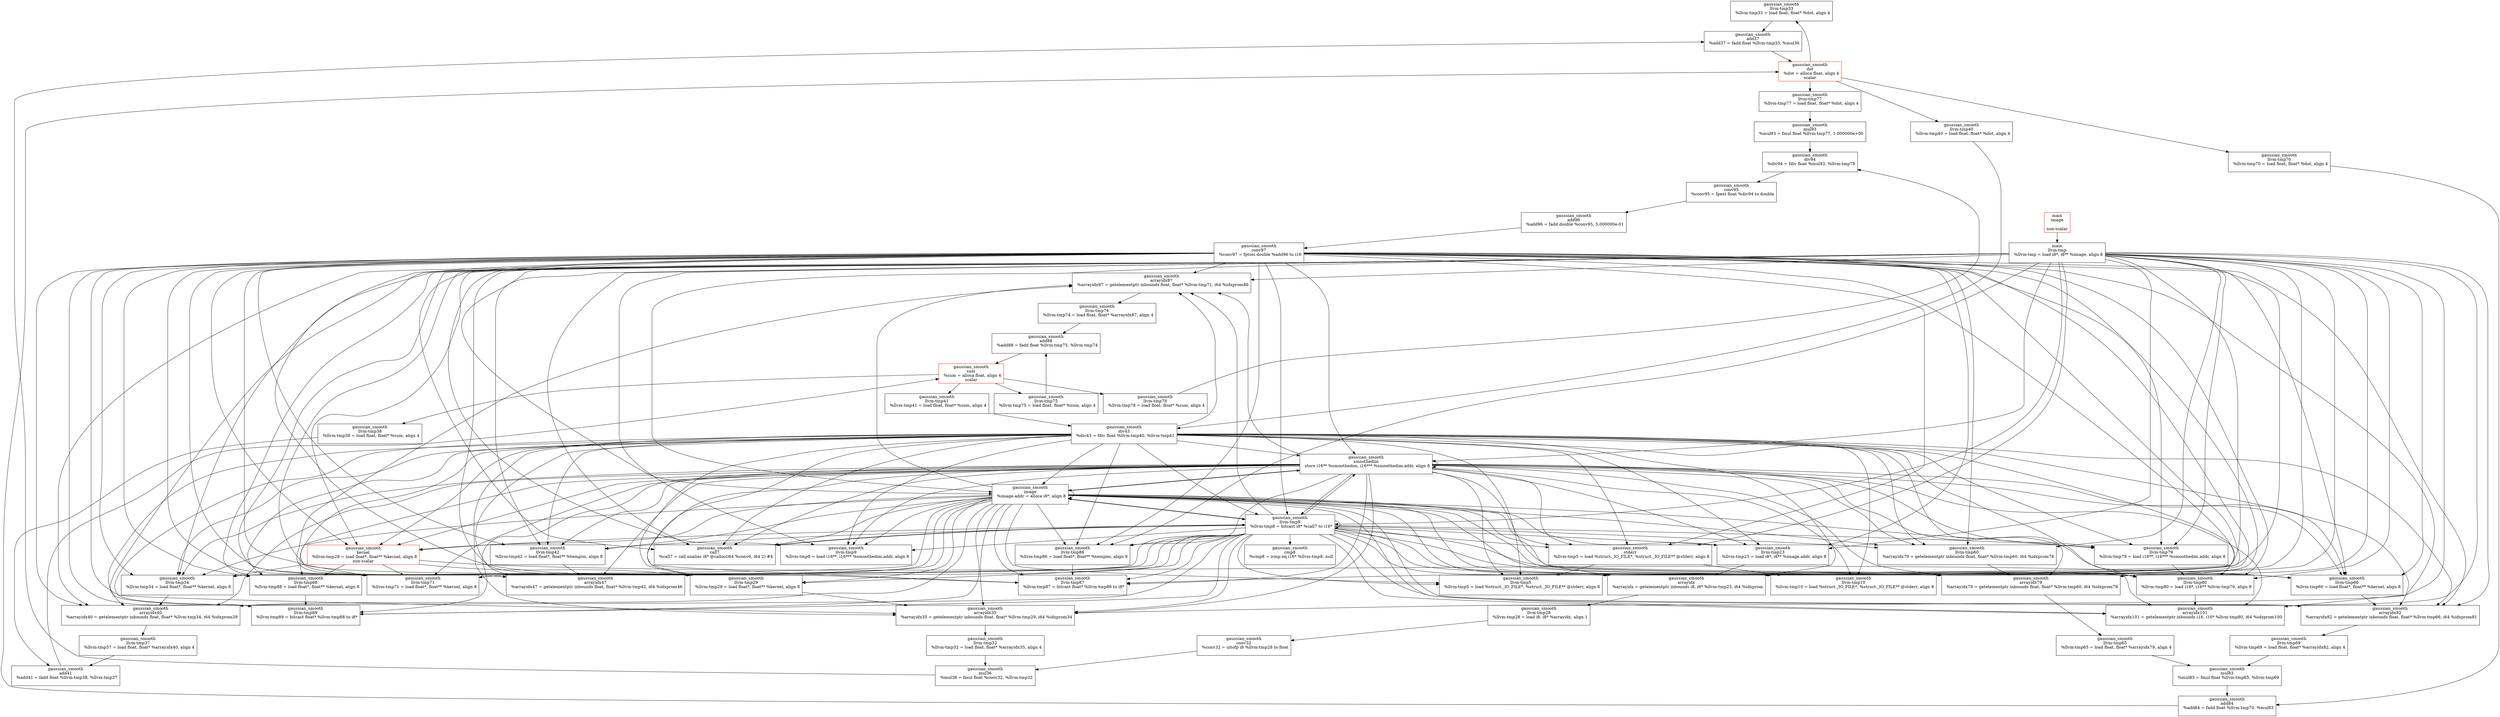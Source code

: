 digraph main_image {
 48 [shape=box, color=black label="gaussian_smooth
llvm-tmp33
  %llvm-tmp33 = load float, float* %dot, align 4

"];
 28 [shape=box, color=black label="gaussian_smooth
arrayidx101
  %arrayidx101 = getelementptr inbounds i16, i16* %llvm-tmp80, i64 %idxprom100

"];
 33 [shape=box, color=black label="gaussian_smooth
llvm-tmp32
  %llvm-tmp32 = load float, float* %arrayidx35, align 4

"];
 15 [shape=box, color=black label="gaussian_smooth
arrayidx35
  %arrayidx35 = getelementptr inbounds float, float* %llvm-tmp29, i64 %idxprom34

"];
 55 [shape=box, color=black label="gaussian_smooth
llvm-tmp38
  %llvm-tmp38 = load float, float* %sum, align 4

"];
 56 [shape=box, color=black label="gaussian_smooth
llvm-tmp41
  %llvm-tmp41 = load float, float* %sum, align 4

"];
 42 [shape=box, color=black label="gaussian_smooth
add88
  %add88 = fadd float %llvm-tmp75, %llvm-tmp74

"];
 57 [shape=box, color=black label="gaussian_smooth
llvm-tmp75
  %llvm-tmp75 = load float, float* %sum, align 4

"];
 21 [shape=box, color=black label="gaussian_smooth
arrayidx47
  %arrayidx47 = getelementptr inbounds float, float* %llvm-tmp42, i64 %idxprom46

"];
 45 [shape=box, color=black label="gaussian_smooth
add84
  %add84 = fadd float %llvm-tmp70, %mul83

"];
 41 [shape=box, color=black label="gaussian_smooth
mul83
  %mul83 = fmul float %llvm-tmp65, %llvm-tmp69

"];
 35 [shape=box, color=black label="gaussian_smooth
llvm-tmp65
  %llvm-tmp65 = load float, float* %arrayidx79, align 4

"];
 17 [shape=box, color=black label="gaussian_smooth
arrayidx79
  %arrayidx79 = getelementptr inbounds float, float* %llvm-tmp60, i64 %idxprom78

"];
 36 [shape=box, color=black label="gaussian_smooth
llvm-tmp69
  %llvm-tmp69 = load float, float* %arrayidx82, align 4

"];
 23 [shape=box, color=black label="gaussian_smooth
arrayidx82
  %arrayidx82 = getelementptr inbounds float, float* %llvm-tmp66, i64 %idxprom81

"];
 37 [shape=box, color=black label="gaussian_smooth
llvm-tmp74
  %llvm-tmp74 = load float, float* %arrayidx87, align 4

"];
 25 [shape=box, color=black label="gaussian_smooth
arrayidx87
  %arrayidx87 = getelementptr inbounds float, float* %llvm-tmp71, i64 %idxprom86

"];
 43 [shape=box, color=black label="gaussian_smooth
cmp8
  %cmp8 = icmp eq i16* %llvm-tmp8, null

"];
 14 [shape=box, color=black label="gaussian_smooth
llvm-tmp29
  %llvm-tmp29 = load float*, float** %kernel, align 8

"];
 16 [shape=box, color=black label="gaussian_smooth
llvm-tmp34
  %llvm-tmp34 = load float*, float** %kernel, align 8

"];
 22 [shape=box, color=black label="gaussian_smooth
llvm-tmp66
  %llvm-tmp66 = load float*, float** %kernel, align 8

"];
 24 [shape=box, color=black label="gaussian_smooth
llvm-tmp71
  %llvm-tmp71 = load float*, float** %kernel, align 8

"];
 31 [shape=box, color=black label="gaussian_smooth
llvm-tmp89
  %llvm-tmp89 = bitcast float* %llvm-tmp88 to i8*

"];
 30 [shape=box, color=black label="gaussian_smooth
llvm-tmp88
  %llvm-tmp88 = load float*, float** %kernel, align 8

"];
 13 [shape=box, color=red label="gaussian_smooth
kernel
  %llvm-tmp29 = load float*, float** %kernel, align 8
non-scalar
"];
 9 [shape=box, color=black label="gaussian_smooth
llvm-tmp10
  %llvm-tmp10 = load %struct._IO_FILE*, %struct._IO_FILE** @stderr, align 8

"];
 11 [shape=box, color=black label="gaussian_smooth
llvm-tmp23
  %llvm-tmp23 = load i8*, i8** %image.addr, align 8

"];
 20 [shape=box, color=black label="gaussian_smooth
llvm-tmp42
  %llvm-tmp42 = load float*, float** %tempim, align 8

"];
 5 [shape=box, color=black label="gaussian_smooth
llvm-tmp5
  %llvm-tmp5 = load %struct._IO_FILE*, %struct._IO_FILE** @stderr, align 8

"];
 18 [shape=box, color=black label="gaussian_smooth
llvm-tmp60
  %arrayidx79 = getelementptr inbounds float, float* %llvm-tmp60, i64 %idxprom78

"];
 27 [shape=box, color=black label="gaussian_smooth
llvm-tmp80
  %llvm-tmp80 = load i16*, i16** %llvm-tmp79, align 8

"];
 26 [shape=box, color=black label="gaussian_smooth
llvm-tmp79
  %llvm-tmp79 = load i16**, i16*** %smoothedim.addr, align 8

"];
 29 [shape=box, color=black label="gaussian_smooth
llvm-tmp87
  %llvm-tmp87 = bitcast float* %llvm-tmp86 to i8*

"];
 10 [shape=box, color=black label="gaussian_smooth
llvm-tmp86
  %llvm-tmp86 = load float*, float** %tempim, align 8

"];
 8 [shape=box, color=black label="gaussian_smooth
llvm-tmp9
  %llvm-tmp9 = load i16**, i16*** %smoothedim.addr, align 8

"];
 4 [shape=box, color=black label="gaussian_smooth
stderr
  %llvm-tmp5 = load %struct._IO_FILE*, %struct._IO_FILE** @stderr, align 8

"];
 3 [shape=box, color=black label="gaussian_smooth
smoothedim
  store i16** %smoothedim, i16*** %smoothedim.addr, align 8

"];
 2 [shape=box, color=black label="gaussian_smooth
image
  %image.addr = alloca i8*, align 8

"];
 7 [shape=box, color=black label="gaussian_smooth
llvm-tmp8
  %llvm-tmp8 = bitcast i8* %call7 to i16*

"];
 6 [shape=box, color=black label="gaussian_smooth
call7
  %call7 = call noalias i8* @calloc(i64 %conv6, i64 2) #4

"];
 61 [shape=box, color=black label="gaussian_smooth
conv97
  %conv97 = fptosi double %add96 to i16

"];
 60 [shape=box, color=black label="gaussian_smooth
add96
  %add96 = fadd double %conv95, 5.000000e-01

"];
 59 [shape=box, color=black label="gaussian_smooth
conv95
  %conv95 = fpext float %div94 to double

"];
 54 [shape=box, color=black label="gaussian_smooth
div94
  %div94 = fdiv float %mul93, %llvm-tmp78

"];
 58 [shape=box, color=black label="gaussian_smooth
llvm-tmp78
  %llvm-tmp78 = load float, float* %sum, align 4

"];
 47 [shape=box, color=red label="gaussian_smooth
sum
  %sum = alloca float, align 4
scalar
"];
 40 [shape=box, color=black label="gaussian_smooth
add41
  %add41 = fadd float %llvm-tmp38, %llvm-tmp37

"];
 34 [shape=box, color=black label="gaussian_smooth
llvm-tmp37
  %llvm-tmp37 = load float, float* %arrayidx40, align 4

"];
 19 [shape=box, color=black label="gaussian_smooth
arrayidx40
  %arrayidx40 = getelementptr inbounds float, float* %llvm-tmp34, i64 %idxprom39

"];
 52 [shape=box, color=black label="gaussian_smooth
div43
  %div43 = fdiv float %llvm-tmp40, %llvm-tmp41

"];
 49 [shape=box, color=black label="gaussian_smooth
llvm-tmp40
  %llvm-tmp40 = load float, float* %dot, align 4

"];
 50 [shape=box, color=black label="gaussian_smooth
llvm-tmp70
  %llvm-tmp70 = load float, float* %dot, align 4

"];
 53 [shape=box, color=black label="gaussian_smooth
mul93
  %mul93 = fmul float %llvm-tmp77, 1.000000e+00

"];
 51 [shape=box, color=black label="gaussian_smooth
llvm-tmp77
  %llvm-tmp77 = load float, float* %dot, align 4

"];
 46 [shape=box, color=red label="gaussian_smooth
dot
  %dot = alloca float, align 4
scalar
"];
 44 [shape=box, color=black label="gaussian_smooth
add37
  %add37 = fadd float %llvm-tmp33, %mul36

"];
 39 [shape=box, color=black label="gaussian_smooth
mul36
  %mul36 = fmul float %conv32, %llvm-tmp32

"];
 38 [shape=box, color=black label="gaussian_smooth
conv32
  %conv32 = uitofp i8 %llvm-tmp28 to float

"];
 32 [shape=box, color=black label="gaussian_smooth
llvm-tmp28
  %llvm-tmp28 = load i8, i8* %arrayidx, align 1

"];
 12 [shape=box, color=black label="gaussian_smooth
arrayidx
  %arrayidx = getelementptr inbounds i8, i8* %llvm-tmp23, i64 %idxprom

"];
 1 [shape=box, color=black label="main
llvm-tmp
  %llvm-tmp = load i8*, i8** %image, align 8

"];
 0 [shape=box, color=red label="main
image

non-scalar
"];
 48 -> 44 [color=black, style=solid];
 46 -> 48 [color=black, style=solid];
 52 -> 12 [color=black, style=solid];
 52 -> 28 [color=black, style=solid];
 33 -> 39 [color=black, style=solid];
 15 -> 33 [color=black, style=solid];
 52 -> 15 [color=black, style=solid];
 55 -> 40 [color=black, style=solid];
 47 -> 55 [color=black, style=solid];
 56 -> 52 [color=black, style=solid];
 47 -> 56 [color=black, style=solid];
 42 -> 47 [color=black, style=solid];
 57 -> 42 [color=black, style=solid];
 47 -> 57 [color=black, style=solid];
 61 -> 12 [color=black, style=solid];
 61 -> 28 [color=black, style=solid];
 61 -> 15 [color=black, style=solid];
 61 -> 19 [color=black, style=solid];
 61 -> 21 [color=black, style=solid];
 45 -> 46 [color=black, style=solid];
 41 -> 45 [color=black, style=solid];
 35 -> 41 [color=black, style=solid];
 17 -> 35 [color=black, style=solid];
 61 -> 17 [color=black, style=solid];
 36 -> 41 [color=black, style=solid];
 23 -> 36 [color=black, style=solid];
 61 -> 23 [color=black, style=solid];
 37 -> 42 [color=black, style=solid];
 25 -> 37 [color=black, style=solid];
 61 -> 25 [color=black, style=solid];
 7 -> 12 [color=black, style=solid];
 7 -> 28 [color=black, style=solid];
 7 -> 15 [color=black, style=solid];
 7 -> 19 [color=black, style=solid];
 7 -> 21 [color=black, style=solid];
 7 -> 17 [color=black, style=solid];
 7 -> 23 [color=black, style=solid];
 7 -> 25 [color=black, style=solid];
 7 -> 6 [color=black, style=solid];
 7 -> 43 [color=black, style=solid];
 2 -> 12 [color=black, style=solid];
 2 -> 28 [color=black, style=solid];
 2 -> 15 [color=black, style=solid];
 2 -> 19 [color=black, style=solid];
 2 -> 21 [color=black, style=solid];
 2 -> 17 [color=black, style=solid];
 2 -> 23 [color=black, style=solid];
 2 -> 25 [color=black, style=solid];
 2 -> 6 [color=black, style=solid];
 2 -> 2 [color=black, style=solid];
 14 -> 15 [color=black, style=solid];
 13 -> 14 [color=black, style=solid];
 16 -> 19 [color=black, style=solid];
 13 -> 16 [color=black, style=solid];
 22 -> 23 [color=black, style=solid];
 13 -> 22 [color=black, style=solid];
 24 -> 25 [color=black, style=solid];
 13 -> 24 [color=black, style=solid];
 30 -> 31 [color=black, style=solid];
 13 -> 30 [color=black, style=solid];
 2 -> 13 [color=black, style=solid];
 2 -> 9 [color=black, style=solid];
 11 -> 12 [color=black, style=solid];
 2 -> 11 [color=black, style=solid];
 2 -> 14 [color=black, style=solid];
 2 -> 16 [color=black, style=solid];
 20 -> 21 [color=black, style=solid];
 2 -> 20 [color=black, style=solid];
 2 -> 5 [color=black, style=solid];
 18 -> 17 [color=black, style=solid];
 2 -> 18 [color=black, style=solid];
 2 -> 22 [color=black, style=solid];
 2 -> 24 [color=black, style=solid];
 27 -> 28 [color=black, style=solid];
 26 -> 27 [color=black, style=solid];
 2 -> 26 [color=black, style=solid];
 2 -> 7 [color=black, style=solid];
 2 -> 27 [color=black, style=solid];
 10 -> 29 [color=black, style=solid];
 2 -> 10 [color=black, style=solid];
 2 -> 29 [color=black, style=solid];
 2 -> 30 [color=black, style=solid];
 2 -> 31 [color=black, style=solid];
 2 -> 8 [color=black, style=solid];
 3 -> 12 [color=black, style=solid];
 3 -> 28 [color=black, style=solid];
 3 -> 15 [color=black, style=solid];
 3 -> 19 [color=black, style=solid];
 3 -> 21 [color=black, style=solid];
 3 -> 17 [color=black, style=solid];
 3 -> 23 [color=black, style=solid];
 3 -> 25 [color=black, style=solid];
 3 -> 6 [color=black, style=solid];
 3 -> 2 [color=black, style=solid];
 3 -> 13 [color=black, style=solid];
 3 -> 9 [color=black, style=solid];
 3 -> 11 [color=black, style=solid];
 3 -> 14 [color=black, style=solid];
 3 -> 16 [color=black, style=solid];
 3 -> 20 [color=black, style=solid];
 3 -> 5 [color=black, style=solid];
 3 -> 18 [color=black, style=solid];
 3 -> 22 [color=black, style=solid];
 3 -> 24 [color=black, style=solid];
 3 -> 26 [color=black, style=solid];
 3 -> 7 [color=black, style=solid];
 3 -> 27 [color=black, style=solid];
 3 -> 10 [color=black, style=solid];
 3 -> 29 [color=black, style=solid];
 3 -> 30 [color=black, style=solid];
 3 -> 31 [color=black, style=solid];
 3 -> 8 [color=black, style=solid];
 3 -> 3 [color=black, style=solid];
 4 -> 9 [color=black, style=solid];
 4 -> 5 [color=black, style=solid];
 3 -> 4 [color=black, style=solid];
 2 -> 3 [color=black, style=solid];
 2 -> 4 [color=black, style=solid];
 7 -> 2 [color=black, style=solid];
 7 -> 13 [color=black, style=solid];
 7 -> 9 [color=black, style=solid];
 7 -> 11 [color=black, style=solid];
 7 -> 14 [color=black, style=solid];
 7 -> 16 [color=black, style=solid];
 7 -> 20 [color=black, style=solid];
 7 -> 5 [color=black, style=solid];
 7 -> 18 [color=black, style=solid];
 7 -> 22 [color=black, style=solid];
 7 -> 24 [color=black, style=solid];
 7 -> 26 [color=black, style=solid];
 7 -> 7 [color=black, style=solid];
 7 -> 27 [color=black, style=solid];
 7 -> 10 [color=black, style=solid];
 7 -> 29 [color=black, style=solid];
 7 -> 30 [color=black, style=solid];
 7 -> 31 [color=black, style=solid];
 7 -> 8 [color=black, style=solid];
 7 -> 3 [color=black, style=solid];
 7 -> 4 [color=black, style=solid];
 6 -> 7 [color=black, style=solid];
 61 -> 6 [color=black, style=solid];
 61 -> 2 [color=black, style=solid];
 61 -> 13 [color=black, style=solid];
 61 -> 9 [color=black, style=solid];
 61 -> 11 [color=black, style=solid];
 61 -> 14 [color=black, style=solid];
 61 -> 16 [color=black, style=solid];
 61 -> 20 [color=black, style=solid];
 61 -> 5 [color=black, style=solid];
 61 -> 18 [color=black, style=solid];
 61 -> 22 [color=black, style=solid];
 61 -> 24 [color=black, style=solid];
 61 -> 26 [color=black, style=solid];
 61 -> 7 [color=black, style=solid];
 61 -> 27 [color=black, style=solid];
 61 -> 10 [color=black, style=solid];
 61 -> 29 [color=black, style=solid];
 61 -> 30 [color=black, style=solid];
 61 -> 31 [color=black, style=solid];
 61 -> 8 [color=black, style=solid];
 61 -> 3 [color=black, style=solid];
 61 -> 4 [color=black, style=solid];
 60 -> 61 [color=black, style=solid];
 59 -> 60 [color=black, style=solid];
 54 -> 59 [color=black, style=solid];
 58 -> 54 [color=black, style=solid];
 47 -> 58 [color=black, style=solid];
 40 -> 47 [color=black, style=solid];
 34 -> 40 [color=black, style=solid];
 19 -> 34 [color=black, style=solid];
 52 -> 19 [color=black, style=solid];
 52 -> 21 [color=black, style=solid];
 52 -> 17 [color=black, style=solid];
 52 -> 23 [color=black, style=solid];
 52 -> 25 [color=black, style=solid];
 52 -> 6 [color=black, style=solid];
 52 -> 2 [color=black, style=solid];
 52 -> 13 [color=black, style=solid];
 52 -> 9 [color=black, style=solid];
 52 -> 11 [color=black, style=solid];
 52 -> 14 [color=black, style=solid];
 52 -> 16 [color=black, style=solid];
 52 -> 20 [color=black, style=solid];
 52 -> 5 [color=black, style=solid];
 52 -> 18 [color=black, style=solid];
 52 -> 22 [color=black, style=solid];
 52 -> 24 [color=black, style=solid];
 52 -> 26 [color=black, style=solid];
 52 -> 7 [color=black, style=solid];
 52 -> 27 [color=black, style=solid];
 52 -> 10 [color=black, style=solid];
 52 -> 29 [color=black, style=solid];
 52 -> 30 [color=black, style=solid];
 52 -> 31 [color=black, style=solid];
 52 -> 8 [color=black, style=solid];
 52 -> 3 [color=black, style=solid];
 52 -> 4 [color=black, style=solid];
 49 -> 52 [color=black, style=solid];
 46 -> 49 [color=black, style=solid];
 50 -> 45 [color=black, style=solid];
 46 -> 50 [color=black, style=solid];
 53 -> 54 [color=black, style=solid];
 51 -> 53 [color=black, style=solid];
 46 -> 51 [color=black, style=solid];
 44 -> 46 [color=black, style=solid];
 39 -> 44 [color=black, style=solid];
 38 -> 39 [color=black, style=solid];
 32 -> 38 [color=black, style=solid];
 12 -> 32 [color=black, style=solid];
 1 -> 12 [color=black, style=solid];
 1 -> 28 [color=black, style=solid];
 1 -> 15 [color=black, style=solid];
 1 -> 19 [color=black, style=solid];
 1 -> 21 [color=black, style=solid];
 1 -> 17 [color=black, style=solid];
 1 -> 23 [color=black, style=solid];
 1 -> 25 [color=black, style=solid];
 1 -> 6 [color=black, style=solid];
 1 -> 2 [color=black, style=solid];
 1 -> 13 [color=black, style=solid];
 1 -> 9 [color=black, style=solid];
 1 -> 11 [color=black, style=solid];
 1 -> 14 [color=black, style=solid];
 1 -> 16 [color=black, style=solid];
 1 -> 20 [color=black, style=solid];
 1 -> 5 [color=black, style=solid];
 1 -> 18 [color=black, style=solid];
 1 -> 22 [color=black, style=solid];
 1 -> 24 [color=black, style=solid];
 1 -> 26 [color=black, style=solid];
 1 -> 7 [color=black, style=solid];
 1 -> 27 [color=black, style=solid];
 1 -> 10 [color=black, style=solid];
 1 -> 29 [color=black, style=solid];
 1 -> 30 [color=black, style=solid];
 1 -> 31 [color=black, style=solid];
 1 -> 8 [color=black, style=solid];
 1 -> 3 [color=black, style=solid];
 1 -> 4 [color=black, style=solid];
 0 -> 1 [color=black, style=solid];
}
